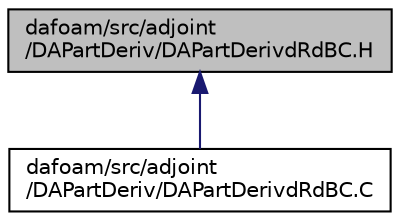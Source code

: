 digraph "dafoam/src/adjoint/DAPartDeriv/DAPartDerivdRdBC.H"
{
  bgcolor="transparent";
  edge [fontname="Helvetica",fontsize="10",labelfontname="Helvetica",labelfontsize="10"];
  node [fontname="Helvetica",fontsize="10",shape=record];
  Node38 [label="dafoam/src/adjoint\l/DAPartDeriv/DAPartDerivdRdBC.H",height=0.2,width=0.4,color="black", fillcolor="grey75", style="filled", fontcolor="black"];
  Node38 -> Node39 [dir="back",color="midnightblue",fontsize="10",style="solid",fontname="Helvetica"];
  Node39 [label="dafoam/src/adjoint\l/DAPartDeriv/DAPartDerivdRdBC.C",height=0.2,width=0.4,color="black",URL="$DAPartDerivdRdBC_8C.html"];
}
